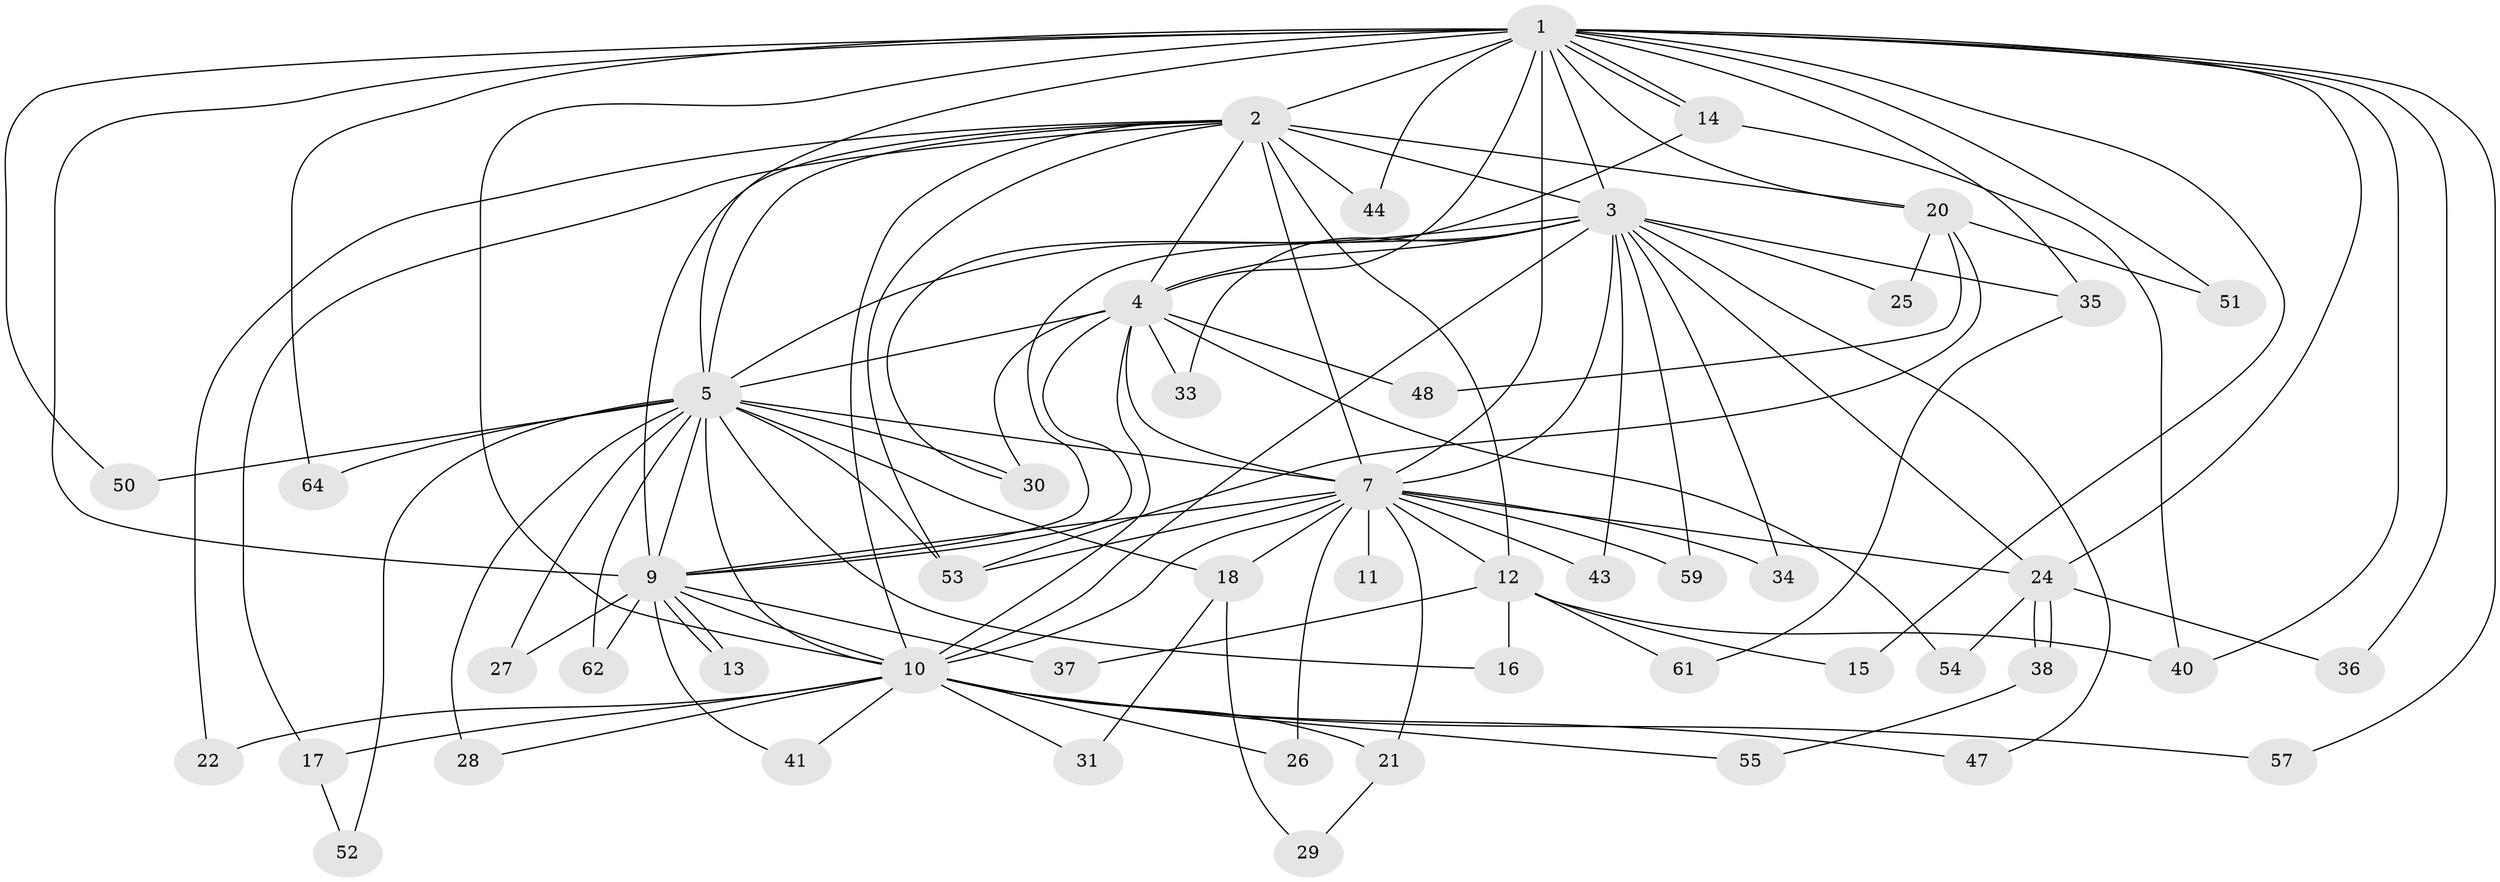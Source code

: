 // original degree distribution, {19: 0.03125, 16: 0.03125, 15: 0.015625, 18: 0.015625, 14: 0.03125, 17: 0.015625, 20: 0.015625, 2: 0.59375, 4: 0.078125, 3: 0.125, 6: 0.015625, 5: 0.015625, 7: 0.015625}
// Generated by graph-tools (version 1.1) at 2025/41/03/06/25 10:41:33]
// undirected, 50 vertices, 116 edges
graph export_dot {
graph [start="1"]
  node [color=gray90,style=filled];
  1 [super="+6"];
  2 [super="+46"];
  3 [super="+32"];
  4 [super="+42"];
  5 [super="+49"];
  7 [super="+8"];
  9 [super="+39"];
  10 [super="+19"];
  11;
  12 [super="+23"];
  13;
  14;
  15;
  16;
  17;
  18;
  20 [super="+58"];
  21;
  22;
  24 [super="+60"];
  25;
  26;
  27;
  28;
  29;
  30 [super="+45"];
  31;
  33;
  34;
  35;
  36;
  37;
  38;
  40 [super="+63"];
  41;
  43;
  44;
  47;
  48;
  50;
  51;
  52;
  53 [super="+56"];
  54;
  55;
  57;
  59;
  61;
  62;
  64;
  1 -- 2 [weight=2];
  1 -- 3 [weight=2];
  1 -- 4 [weight=2];
  1 -- 5 [weight=2];
  1 -- 7 [weight=4];
  1 -- 9 [weight=2];
  1 -- 10 [weight=3];
  1 -- 14;
  1 -- 14;
  1 -- 15 [weight=2];
  1 -- 24;
  1 -- 35;
  1 -- 36;
  1 -- 40;
  1 -- 44;
  1 -- 51;
  1 -- 64;
  1 -- 50;
  1 -- 20;
  1 -- 57;
  2 -- 3 [weight=2];
  2 -- 4;
  2 -- 5;
  2 -- 7 [weight=2];
  2 -- 9;
  2 -- 10;
  2 -- 12;
  2 -- 17;
  2 -- 20;
  2 -- 22;
  2 -- 44;
  2 -- 53;
  3 -- 4 [weight=2];
  3 -- 5;
  3 -- 7 [weight=3];
  3 -- 9;
  3 -- 10;
  3 -- 25;
  3 -- 33;
  3 -- 34;
  3 -- 35;
  3 -- 43;
  3 -- 47;
  3 -- 59;
  3 -- 24;
  4 -- 5 [weight=2];
  4 -- 7 [weight=2];
  4 -- 9;
  4 -- 10;
  4 -- 30;
  4 -- 33;
  4 -- 48;
  4 -- 54;
  5 -- 7 [weight=2];
  5 -- 9;
  5 -- 10;
  5 -- 16;
  5 -- 18;
  5 -- 27;
  5 -- 28;
  5 -- 50;
  5 -- 52;
  5 -- 64;
  5 -- 62;
  5 -- 53;
  5 -- 30;
  7 -- 9 [weight=2];
  7 -- 10 [weight=2];
  7 -- 11 [weight=2];
  7 -- 12;
  7 -- 21;
  7 -- 24;
  7 -- 53;
  7 -- 34;
  7 -- 43;
  7 -- 18;
  7 -- 26;
  7 -- 59;
  9 -- 10;
  9 -- 13;
  9 -- 13;
  9 -- 27;
  9 -- 37;
  9 -- 41;
  9 -- 62;
  10 -- 17;
  10 -- 21;
  10 -- 22;
  10 -- 26;
  10 -- 28;
  10 -- 31;
  10 -- 41;
  10 -- 47;
  10 -- 55;
  10 -- 57;
  12 -- 16;
  12 -- 37;
  12 -- 61;
  12 -- 15;
  12 -- 40;
  14 -- 30;
  14 -- 40;
  17 -- 52;
  18 -- 29;
  18 -- 31;
  20 -- 25;
  20 -- 48;
  20 -- 51;
  20 -- 53;
  21 -- 29;
  24 -- 36;
  24 -- 38;
  24 -- 38;
  24 -- 54;
  35 -- 61;
  38 -- 55;
}
